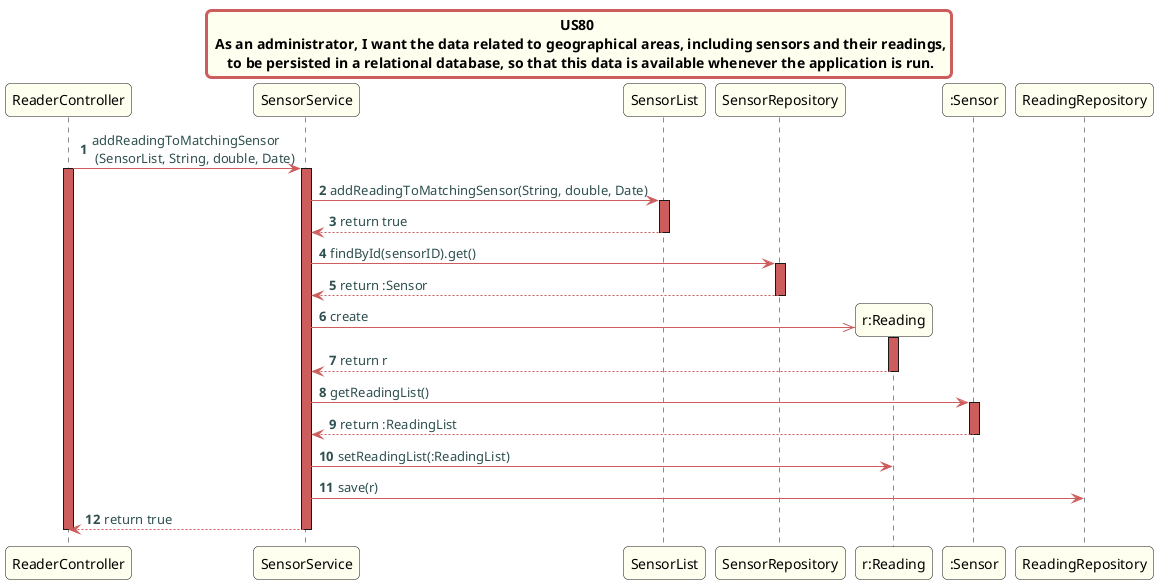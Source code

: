 @startuml
title US015v2 \n REF XML file.
skinparam titleBorderRoundCorner 10
skinparam titleBorderThickness 3
skinparam titleBorderColor indianred
skinparam titleBackgroundColor ivory
skinparam FontName quicksand

skinparam actor {
  BorderColor indianred
  }

skinparam sequence {
  LifeLineBackgroundColor indianred
  ParticipantBackgroundColor ivory
}

skinparam roundcorner 10

skinparam component {
  arrowThickness 1
  ArrowFontName Verdana
  ArrowColor indianred
  ArrowFontColor darkslategrey
}


title US80 \n As an administrator, I want the data related to geographical areas, including sensors and their readings,\n to be persisted in a relational database, so that this data is available whenever the application is run.

autonumber

ReaderController -> SensorService: addReadingToMatchingSensor \n (SensorList, String, double, Date)
activate ReaderController
activate SensorService
SensorService -> SensorList: addReadingToMatchingSensor(String, double, Date)
activate SensorList
SensorList --> SensorService: return true
deactivate SensorList
SensorService -> SensorRepository: findById(sensorID).get()
activate SensorRepository
SensorRepository --> SensorService: return :Sensor
deactivate SensorRepository
create "r:Reading"
SensorService ->> "r:Reading": create
activate "r:Reading"
"r:Reading" --> SensorService: return r
deactivate "r:Reading"
SensorService -> ":Sensor": getReadingList()
activate ":Sensor"
":Sensor" --> SensorService: return :ReadingList
deactivate ":Sensor"
SensorService -> "r:Reading": setReadingList(:ReadingList)
SensorService -> ReadingRepository: save(r)
SensorService --> ReaderController: return true
deactivate SensorService
deactivate ReaderController

@enduml